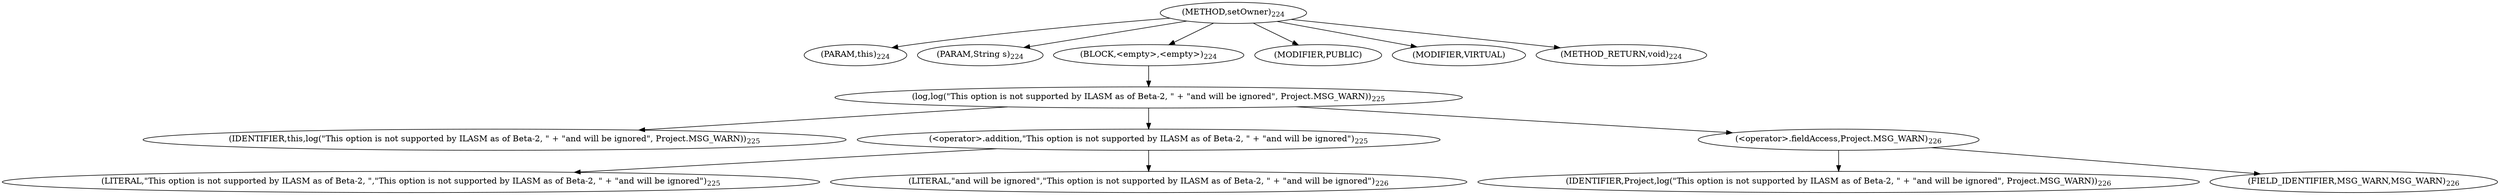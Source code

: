 digraph "setOwner" {  
"259" [label = <(METHOD,setOwner)<SUB>224</SUB>> ]
"11" [label = <(PARAM,this)<SUB>224</SUB>> ]
"260" [label = <(PARAM,String s)<SUB>224</SUB>> ]
"261" [label = <(BLOCK,&lt;empty&gt;,&lt;empty&gt;)<SUB>224</SUB>> ]
"262" [label = <(log,log(&quot;This option is not supported by ILASM as of Beta-2, &quot; + &quot;and will be ignored&quot;, Project.MSG_WARN))<SUB>225</SUB>> ]
"10" [label = <(IDENTIFIER,this,log(&quot;This option is not supported by ILASM as of Beta-2, &quot; + &quot;and will be ignored&quot;, Project.MSG_WARN))<SUB>225</SUB>> ]
"263" [label = <(&lt;operator&gt;.addition,&quot;This option is not supported by ILASM as of Beta-2, &quot; + &quot;and will be ignored&quot;)<SUB>225</SUB>> ]
"264" [label = <(LITERAL,&quot;This option is not supported by ILASM as of Beta-2, &quot;,&quot;This option is not supported by ILASM as of Beta-2, &quot; + &quot;and will be ignored&quot;)<SUB>225</SUB>> ]
"265" [label = <(LITERAL,&quot;and will be ignored&quot;,&quot;This option is not supported by ILASM as of Beta-2, &quot; + &quot;and will be ignored&quot;)<SUB>226</SUB>> ]
"266" [label = <(&lt;operator&gt;.fieldAccess,Project.MSG_WARN)<SUB>226</SUB>> ]
"267" [label = <(IDENTIFIER,Project,log(&quot;This option is not supported by ILASM as of Beta-2, &quot; + &quot;and will be ignored&quot;, Project.MSG_WARN))<SUB>226</SUB>> ]
"268" [label = <(FIELD_IDENTIFIER,MSG_WARN,MSG_WARN)<SUB>226</SUB>> ]
"269" [label = <(MODIFIER,PUBLIC)> ]
"270" [label = <(MODIFIER,VIRTUAL)> ]
"271" [label = <(METHOD_RETURN,void)<SUB>224</SUB>> ]
  "259" -> "11" 
  "259" -> "260" 
  "259" -> "261" 
  "259" -> "269" 
  "259" -> "270" 
  "259" -> "271" 
  "261" -> "262" 
  "262" -> "10" 
  "262" -> "263" 
  "262" -> "266" 
  "263" -> "264" 
  "263" -> "265" 
  "266" -> "267" 
  "266" -> "268" 
}
